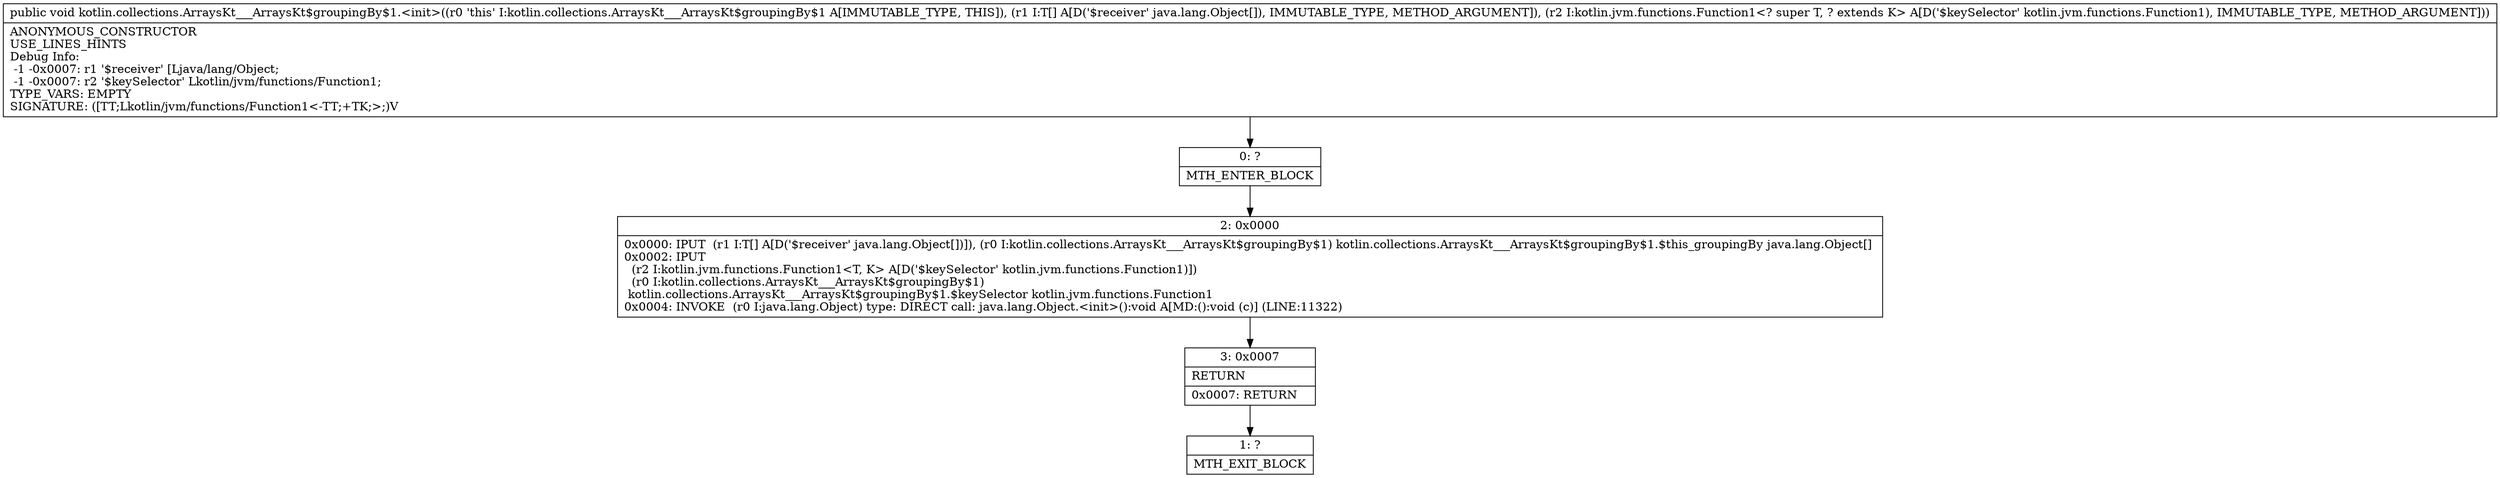 digraph "CFG forkotlin.collections.ArraysKt___ArraysKt$groupingBy$1.\<init\>([Ljava\/lang\/Object;Lkotlin\/jvm\/functions\/Function1;)V" {
Node_0 [shape=record,label="{0\:\ ?|MTH_ENTER_BLOCK\l}"];
Node_2 [shape=record,label="{2\:\ 0x0000|0x0000: IPUT  (r1 I:T[] A[D('$receiver' java.lang.Object[])]), (r0 I:kotlin.collections.ArraysKt___ArraysKt$groupingBy$1) kotlin.collections.ArraysKt___ArraysKt$groupingBy$1.$this_groupingBy java.lang.Object[] \l0x0002: IPUT  \l  (r2 I:kotlin.jvm.functions.Function1\<T, K\> A[D('$keySelector' kotlin.jvm.functions.Function1)])\l  (r0 I:kotlin.collections.ArraysKt___ArraysKt$groupingBy$1)\l kotlin.collections.ArraysKt___ArraysKt$groupingBy$1.$keySelector kotlin.jvm.functions.Function1 \l0x0004: INVOKE  (r0 I:java.lang.Object) type: DIRECT call: java.lang.Object.\<init\>():void A[MD:():void (c)] (LINE:11322)\l}"];
Node_3 [shape=record,label="{3\:\ 0x0007|RETURN\l|0x0007: RETURN   \l}"];
Node_1 [shape=record,label="{1\:\ ?|MTH_EXIT_BLOCK\l}"];
MethodNode[shape=record,label="{public void kotlin.collections.ArraysKt___ArraysKt$groupingBy$1.\<init\>((r0 'this' I:kotlin.collections.ArraysKt___ArraysKt$groupingBy$1 A[IMMUTABLE_TYPE, THIS]), (r1 I:T[] A[D('$receiver' java.lang.Object[]), IMMUTABLE_TYPE, METHOD_ARGUMENT]), (r2 I:kotlin.jvm.functions.Function1\<? super T, ? extends K\> A[D('$keySelector' kotlin.jvm.functions.Function1), IMMUTABLE_TYPE, METHOD_ARGUMENT]))  | ANONYMOUS_CONSTRUCTOR\lUSE_LINES_HINTS\lDebug Info:\l  \-1 \-0x0007: r1 '$receiver' [Ljava\/lang\/Object;\l  \-1 \-0x0007: r2 '$keySelector' Lkotlin\/jvm\/functions\/Function1;\lTYPE_VARS: EMPTY\lSIGNATURE: ([TT;Lkotlin\/jvm\/functions\/Function1\<\-TT;+TK;\>;)V\l}"];
MethodNode -> Node_0;Node_0 -> Node_2;
Node_2 -> Node_3;
Node_3 -> Node_1;
}


